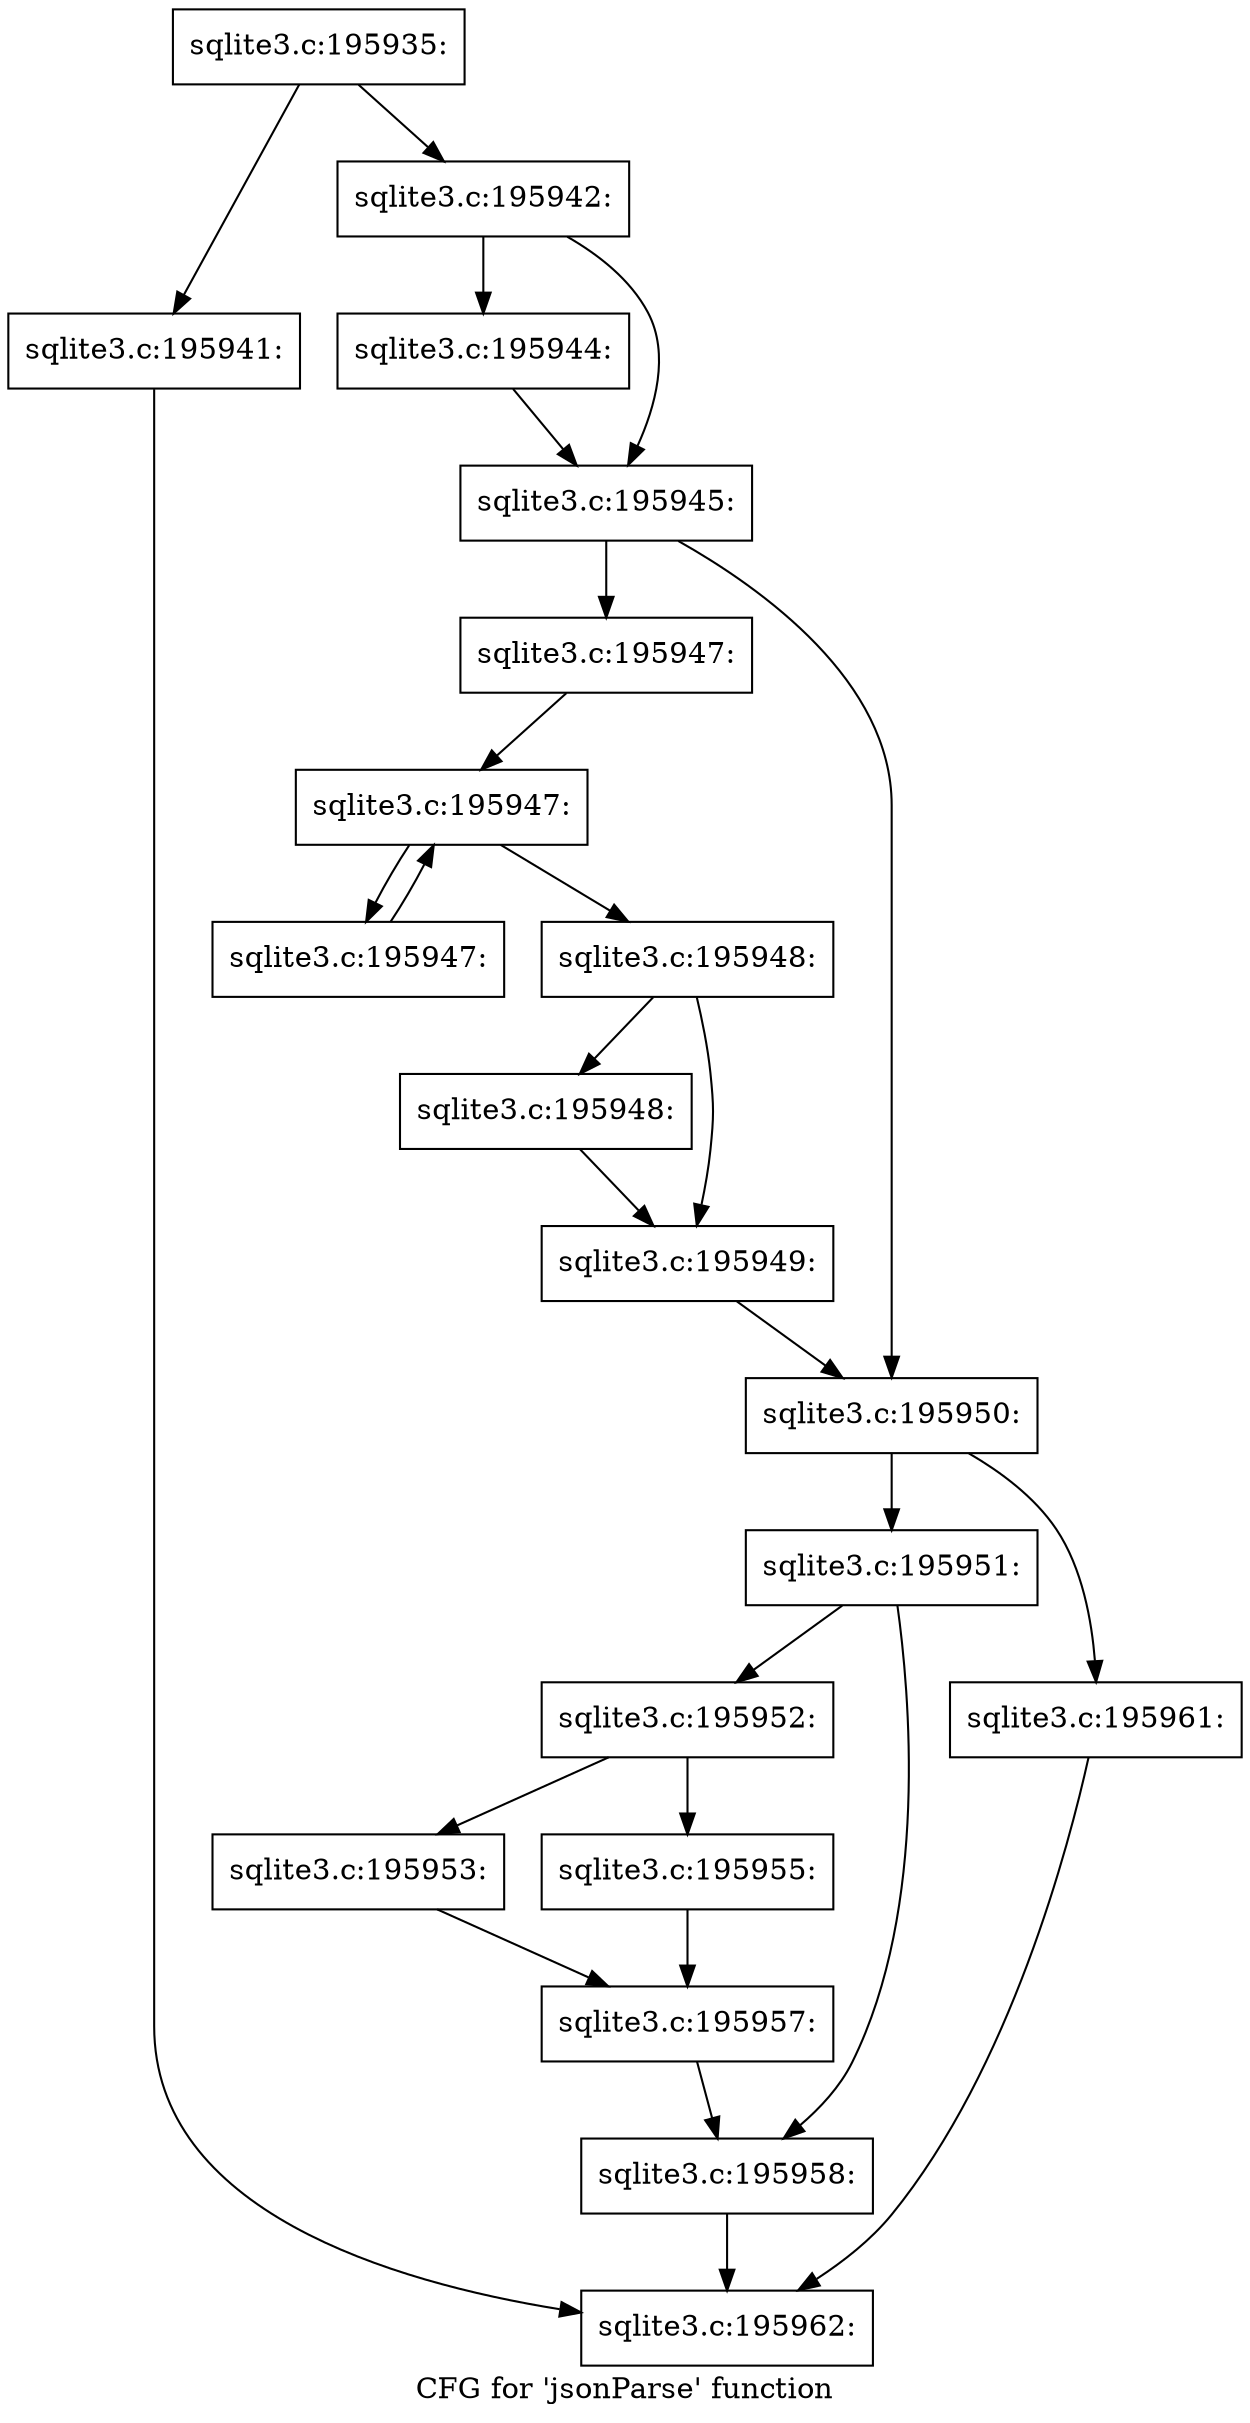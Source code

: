 digraph "CFG for 'jsonParse' function" {
	label="CFG for 'jsonParse' function";

	Node0x55c0f6de5410 [shape=record,label="{sqlite3.c:195935:}"];
	Node0x55c0f6de5410 -> Node0x55c0fa7d36d0;
	Node0x55c0f6de5410 -> Node0x55c0fa7d3720;
	Node0x55c0fa7d36d0 [shape=record,label="{sqlite3.c:195941:}"];
	Node0x55c0fa7d36d0 -> Node0x55c0fa7cb310;
	Node0x55c0fa7d3720 [shape=record,label="{sqlite3.c:195942:}"];
	Node0x55c0fa7d3720 -> Node0x55c0f6e0afb0;
	Node0x55c0fa7d3720 -> Node0x55c0fa7d45e0;
	Node0x55c0f6e0afb0 [shape=record,label="{sqlite3.c:195944:}"];
	Node0x55c0f6e0afb0 -> Node0x55c0fa7d45e0;
	Node0x55c0fa7d45e0 [shape=record,label="{sqlite3.c:195945:}"];
	Node0x55c0fa7d45e0 -> Node0x55c0fa7d4ce0;
	Node0x55c0fa7d45e0 -> Node0x55c0fa7d4d30;
	Node0x55c0fa7d4ce0 [shape=record,label="{sqlite3.c:195947:}"];
	Node0x55c0fa7d4ce0 -> Node0x55c0fa7d5020;
	Node0x55c0fa7d5020 [shape=record,label="{sqlite3.c:195947:}"];
	Node0x55c0fa7d5020 -> Node0x55c0f6dde6e0;
	Node0x55c0fa7d5020 -> Node0x55c0fa7d50a0;
	Node0x55c0f6dde6e0 [shape=record,label="{sqlite3.c:195947:}"];
	Node0x55c0f6dde6e0 -> Node0x55c0fa7d5020;
	Node0x55c0fa7d50a0 [shape=record,label="{sqlite3.c:195948:}"];
	Node0x55c0fa7d50a0 -> Node0x55c0fa7d58b0;
	Node0x55c0fa7d50a0 -> Node0x55c0fa7d5900;
	Node0x55c0fa7d58b0 [shape=record,label="{sqlite3.c:195948:}"];
	Node0x55c0fa7d58b0 -> Node0x55c0fa7d5900;
	Node0x55c0fa7d5900 [shape=record,label="{sqlite3.c:195949:}"];
	Node0x55c0fa7d5900 -> Node0x55c0fa7d4d30;
	Node0x55c0fa7d4d30 [shape=record,label="{sqlite3.c:195950:}"];
	Node0x55c0fa7d4d30 -> Node0x55c0fa7d60a0;
	Node0x55c0fa7d4d30 -> Node0x55c0fa7d60f0;
	Node0x55c0fa7d60a0 [shape=record,label="{sqlite3.c:195951:}"];
	Node0x55c0fa7d60a0 -> Node0x55c0fa7d6500;
	Node0x55c0fa7d60a0 -> Node0x55c0fa7d6550;
	Node0x55c0fa7d6500 [shape=record,label="{sqlite3.c:195952:}"];
	Node0x55c0fa7d6500 -> Node0x55c0fa7d68f0;
	Node0x55c0fa7d6500 -> Node0x55c0fa7d6990;
	Node0x55c0fa7d68f0 [shape=record,label="{sqlite3.c:195953:}"];
	Node0x55c0fa7d68f0 -> Node0x55c0fa7d6940;
	Node0x55c0fa7d6990 [shape=record,label="{sqlite3.c:195955:}"];
	Node0x55c0fa7d6990 -> Node0x55c0fa7d6940;
	Node0x55c0fa7d6940 [shape=record,label="{sqlite3.c:195957:}"];
	Node0x55c0fa7d6940 -> Node0x55c0fa7d6550;
	Node0x55c0fa7d6550 [shape=record,label="{sqlite3.c:195958:}"];
	Node0x55c0fa7d6550 -> Node0x55c0fa7cb310;
	Node0x55c0fa7d60f0 [shape=record,label="{sqlite3.c:195961:}"];
	Node0x55c0fa7d60f0 -> Node0x55c0fa7cb310;
	Node0x55c0fa7cb310 [shape=record,label="{sqlite3.c:195962:}"];
}
